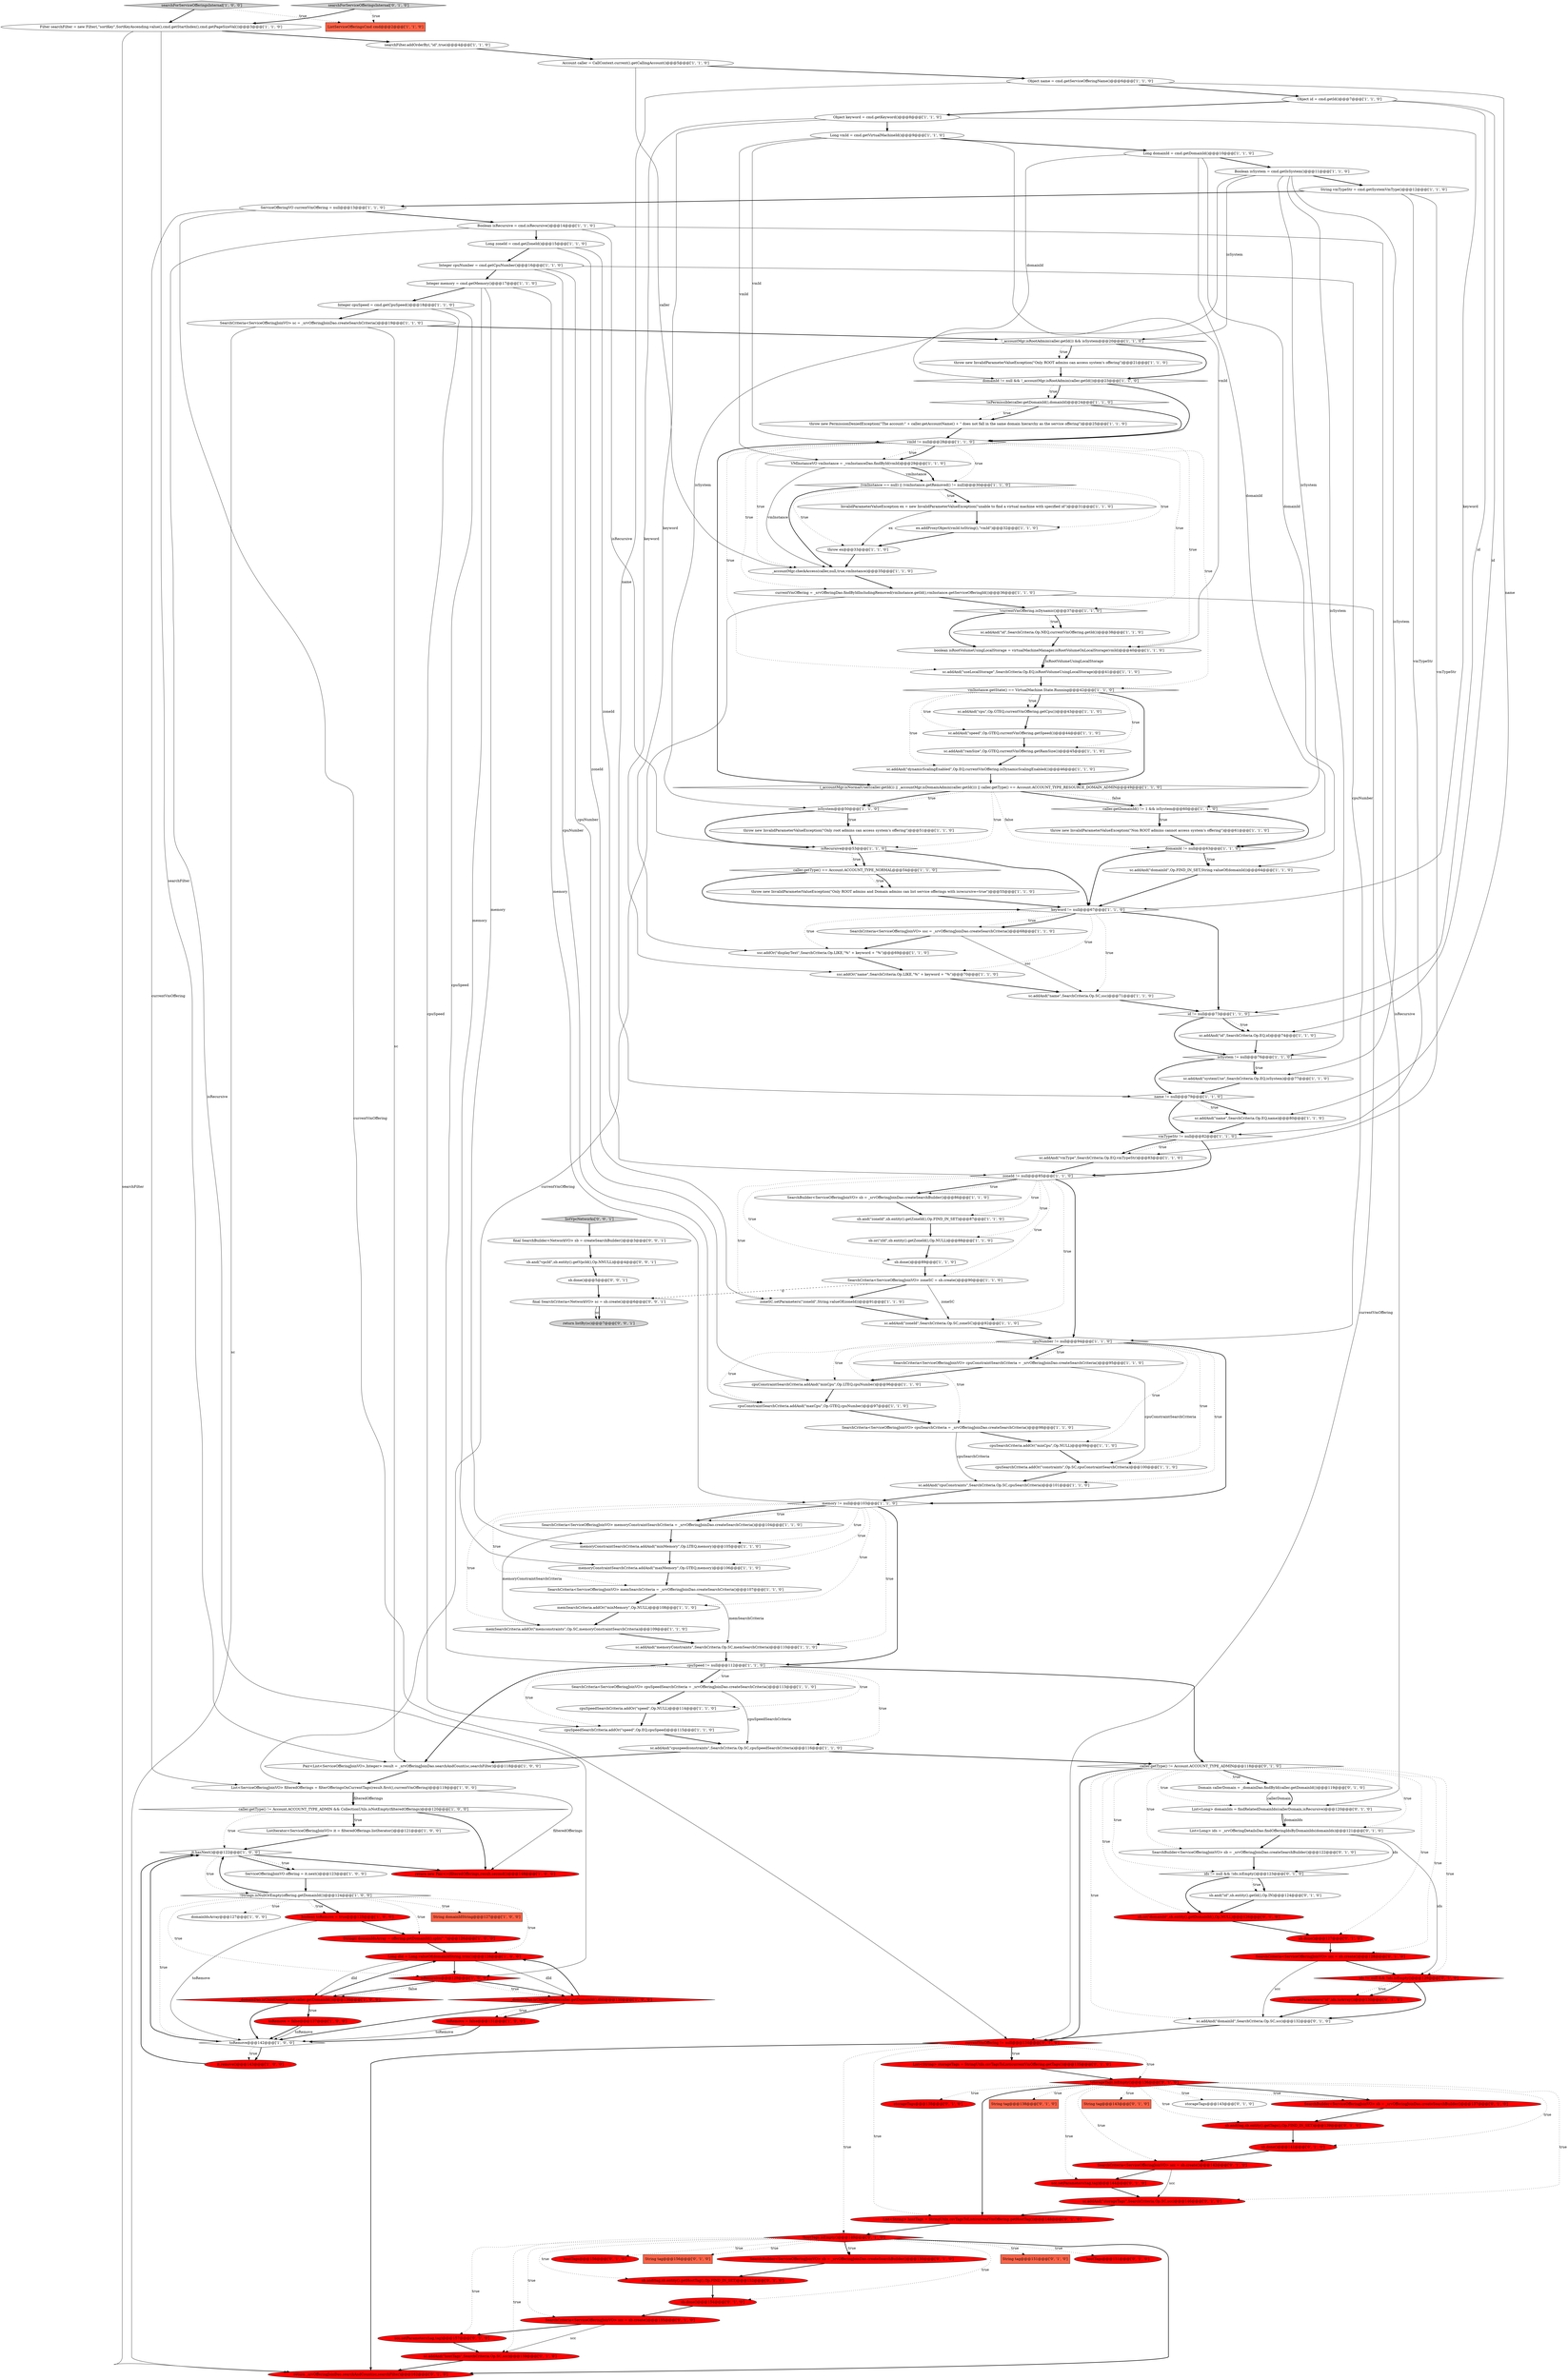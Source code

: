 digraph {
132 [style = filled, label = "scc.setParameters(\"id\",ids.toArray())@@@130@@@['0', '1', '0']", fillcolor = red, shape = ellipse image = "AAA1AAABBB2BBB"];
141 [style = filled, label = "caller.getType() != Account.ACCOUNT_TYPE_ADMIN@@@118@@@['0', '1', '0']", fillcolor = white, shape = diamond image = "AAA0AAABBB2BBB"];
89 [style = filled, label = "sb.or(\"zId\",sb.entity().getZoneId(),Op.NULL)@@@88@@@['1', '1', '0']", fillcolor = white, shape = ellipse image = "AAA0AAABBB1BBB"];
121 [style = filled, label = "return _srvOfferingJoinDao.searchAndCount(sc,searchFilter)@@@162@@@['0', '1', '0']", fillcolor = red, shape = ellipse image = "AAA1AAABBB2BBB"];
15 [style = filled, label = "searchForServiceOfferingsInternal['1', '0', '0']", fillcolor = lightgray, shape = diamond image = "AAA0AAABBB1BBB"];
91 [style = filled, label = "ServiceOfferingJoinVO offering = it.next()@@@123@@@['1', '0', '0']", fillcolor = white, shape = ellipse image = "AAA0AAABBB1BBB"];
3 [style = filled, label = "keyword != null@@@67@@@['1', '1', '0']", fillcolor = white, shape = diamond image = "AAA0AAABBB1BBB"];
9 [style = filled, label = "ssc.addOr(\"displayText\",SearchCriteria.Op.LIKE,\"%\" + keyword + \"%\")@@@69@@@['1', '1', '0']", fillcolor = white, shape = ellipse image = "AAA0AAABBB1BBB"];
104 [style = filled, label = "sc.addAnd(\"vmType\",SearchCriteria.Op.EQ,vmTypeStr)@@@83@@@['1', '1', '0']", fillcolor = white, shape = ellipse image = "AAA0AAABBB1BBB"];
134 [style = filled, label = "String tag@@@151@@@['0', '1', '0']", fillcolor = tomato, shape = box image = "AAA0AAABBB2BBB"];
72 [style = filled, label = "VMInstanceVO vmInstance = _vmInstanceDao.findById(vmId)@@@29@@@['1', '1', '0']", fillcolor = white, shape = ellipse image = "AAA0AAABBB1BBB"];
144 [style = filled, label = "ids != null && !ids.isEmpty()@@@123@@@['0', '1', '0']", fillcolor = white, shape = diamond image = "AAA0AAABBB2BBB"];
76 [style = filled, label = "!_accountMgr.isRootAdmin(caller.getId()) && isSystem@@@20@@@['1', '1', '0']", fillcolor = white, shape = diamond image = "AAA0AAABBB1BBB"];
49 [style = filled, label = "sc.addAnd(\"systemUse\",SearchCriteria.Op.EQ,isSystem)@@@77@@@['1', '1', '0']", fillcolor = white, shape = ellipse image = "AAA0AAABBB1BBB"];
120 [style = filled, label = "String tag@@@138@@@['0', '1', '0']", fillcolor = tomato, shape = box image = "AAA0AAABBB2BBB"];
154 [style = filled, label = "final SearchBuilder<NetworkVO> sb = createSearchBuilder()@@@3@@@['0', '0', '1']", fillcolor = white, shape = ellipse image = "AAA0AAABBB3BBB"];
19 [style = filled, label = "SearchCriteria<ServiceOfferingJoinVO> cpuSearchCriteria = _srvOfferingJoinDao.createSearchCriteria()@@@98@@@['1', '1', '0']", fillcolor = white, shape = ellipse image = "AAA0AAABBB1BBB"];
11 [style = filled, label = "currentVmOffering = _srvOfferingDao.findByIdIncludingRemoved(vmInstance.getId(),vmInstance.getServiceOfferingId())@@@36@@@['1', '1', '0']", fillcolor = white, shape = ellipse image = "AAA0AAABBB1BBB"];
127 [style = filled, label = "sb.done()@@@127@@@['0', '1', '0']", fillcolor = red, shape = ellipse image = "AAA1AAABBB2BBB"];
157 [style = filled, label = "final SearchCriteria<NetworkVO> sc = sb.create()@@@6@@@['0', '0', '1']", fillcolor = white, shape = ellipse image = "AAA0AAABBB3BBB"];
54 [style = filled, label = "sc.addAnd(\"zoneId\",SearchCriteria.Op.SC,zoneSC)@@@92@@@['1', '1', '0']", fillcolor = white, shape = ellipse image = "AAA0AAABBB1BBB"];
41 [style = filled, label = "Long dId = Long.valueOf(domainIdString.trim())@@@128@@@['1', '0', '0']", fillcolor = red, shape = ellipse image = "AAA1AAABBB1BBB"];
119 [style = filled, label = "SearchBuilder<ServiceOfferingJoinVO> sb = _srvOfferingJoinDao.createSearchBuilder()@@@122@@@['0', '1', '0']", fillcolor = white, shape = ellipse image = "AAA0AAABBB2BBB"];
70 [style = filled, label = "it.hasNext()@@@122@@@['1', '0', '0']", fillcolor = white, shape = diamond image = "AAA0AAABBB1BBB"];
52 [style = filled, label = "_accountMgr.checkAccess(caller,null,true,vmInstance)@@@35@@@['1', '1', '0']", fillcolor = white, shape = ellipse image = "AAA0AAABBB1BBB"];
8 [style = filled, label = "zoneId != null@@@85@@@['1', '1', '0']", fillcolor = white, shape = diamond image = "AAA0AAABBB1BBB"];
34 [style = filled, label = "SearchCriteria<ServiceOfferingJoinVO> memoryConstraintSearchCriteria = _srvOfferingJoinDao.createSearchCriteria()@@@104@@@['1', '1', '0']", fillcolor = white, shape = ellipse image = "AAA0AAABBB1BBB"];
106 [style = filled, label = "ServiceOfferingVO currentVmOffering = null@@@13@@@['1', '1', '0']", fillcolor = white, shape = ellipse image = "AAA0AAABBB1BBB"];
136 [style = filled, label = "hostTags@@@151@@@['0', '1', '0']", fillcolor = red, shape = ellipse image = "AAA1AAABBB2BBB"];
111 [style = filled, label = "throw new InvalidParameterValueException(\"Only root admins can access system's offering\")@@@51@@@['1', '1', '0']", fillcolor = white, shape = ellipse image = "AAA0AAABBB1BBB"];
82 [style = filled, label = "SearchBuilder<ServiceOfferingJoinVO> sb = _srvOfferingJoinDao.createSearchBuilder()@@@86@@@['1', '1', '0']", fillcolor = white, shape = ellipse image = "AAA0AAABBB1BBB"];
66 [style = filled, label = "sc.addAnd(\"id\",SearchCriteria.Op.EQ,id)@@@74@@@['1', '1', '0']", fillcolor = white, shape = ellipse image = "AAA0AAABBB1BBB"];
130 [style = filled, label = "sb.and(\"id\",sb.entity().getId(),Op.IN)@@@124@@@['0', '1', '0']", fillcolor = white, shape = ellipse image = "AAA0AAABBB2BBB"];
47 [style = filled, label = "Account caller = CallContext.current().getCallingAccount()@@@5@@@['1', '1', '0']", fillcolor = white, shape = ellipse image = "AAA0AAABBB1BBB"];
64 [style = filled, label = "it.remove()@@@143@@@['1', '0', '0']", fillcolor = red, shape = ellipse image = "AAA1AAABBB1BBB"];
124 [style = filled, label = "SearchCriteria<ServiceOfferingJoinVO> scc = sb.create()@@@155@@@['0', '1', '0']", fillcolor = red, shape = ellipse image = "AAA1AAABBB2BBB"];
79 [style = filled, label = "throw new InvalidParameterValueException(\"Only ROOT admins can access system's offering\")@@@21@@@['1', '1', '0']", fillcolor = white, shape = ellipse image = "AAA0AAABBB1BBB"];
107 [style = filled, label = "ex.addProxyObject(vmId.toString(),\"vmId\")@@@32@@@['1', '1', '0']", fillcolor = white, shape = ellipse image = "AAA0AAABBB1BBB"];
140 [style = filled, label = "scc.setParameters(tag,tag)@@@144@@@['0', '1', '0']", fillcolor = red, shape = ellipse image = "AAA1AAABBB2BBB"];
39 [style = filled, label = "_domainDao.isChildDomain(dId,caller.getDomainId())@@@136@@@['1', '0', '0']", fillcolor = red, shape = diamond image = "AAA1AAABBB1BBB"];
92 [style = filled, label = "Filter searchFilter = new Filter(,\"sortKey\",SortKeyAscending.value(),cmd.getStartIndex(),cmd.getPageSizeVal())@@@3@@@['1', '1', '0']", fillcolor = white, shape = ellipse image = "AAA0AAABBB1BBB"];
112 [style = filled, label = "Long vmId = cmd.getVirtualMachineId()@@@9@@@['1', '1', '0']", fillcolor = white, shape = ellipse image = "AAA0AAABBB1BBB"];
96 [style = filled, label = "Long zoneId = cmd.getZoneId()@@@15@@@['1', '1', '0']", fillcolor = white, shape = ellipse image = "AAA0AAABBB1BBB"];
148 [style = filled, label = "sc.addAnd(\"domainId\",SearchCriteria.Op.SC,scc)@@@132@@@['0', '1', '0']", fillcolor = white, shape = ellipse image = "AAA0AAABBB2BBB"];
37 [style = filled, label = "String vmTypeStr = cmd.getSystemVmType()@@@12@@@['1', '1', '0']", fillcolor = white, shape = ellipse image = "AAA0AAABBB1BBB"];
83 [style = filled, label = "isSystem@@@50@@@['1', '1', '0']", fillcolor = white, shape = diamond image = "AAA0AAABBB1BBB"];
113 [style = filled, label = "SearchCriteria<ServiceOfferingJoinVO> scc = sb.create()@@@142@@@['0', '1', '0']", fillcolor = red, shape = ellipse image = "AAA1AAABBB2BBB"];
44 [style = filled, label = "SearchCriteria<ServiceOfferingJoinVO> sc = _srvOfferingJoinDao.createSearchCriteria()@@@19@@@['1', '1', '0']", fillcolor = white, shape = ellipse image = "AAA0AAABBB1BBB"];
46 [style = filled, label = "domainIdsArray@@@127@@@['1', '0', '0']", fillcolor = white, shape = ellipse image = "AAA0AAABBB1BBB"];
101 [style = filled, label = "Pair<List<ServiceOfferingJoinVO>,Integer> result = _srvOfferingJoinDao.searchAndCount(sc,searchFilter)@@@118@@@['1', '0', '0']", fillcolor = white, shape = ellipse image = "AAA0AAABBB1BBB"];
150 [style = filled, label = "sb.and(tag,sb.entity().getTags(),Op.FIND_IN_SET)@@@139@@@['0', '1', '0']", fillcolor = red, shape = ellipse image = "AAA1AAABBB2BBB"];
75 [style = filled, label = "id != null@@@73@@@['1', '1', '0']", fillcolor = white, shape = diamond image = "AAA0AAABBB1BBB"];
51 [style = filled, label = "memSearchCriteria.addOr(\"memconstraints\",Op.SC,memoryConstraintSearchCriteria)@@@109@@@['1', '1', '0']", fillcolor = white, shape = ellipse image = "AAA0AAABBB1BBB"];
145 [style = filled, label = "sc.addAnd(\"hostTags\",SearchCriteria.Op.SC,scc)@@@159@@@['0', '1', '0']", fillcolor = red, shape = ellipse image = "AAA1AAABBB2BBB"];
38 [style = filled, label = "name != null@@@79@@@['1', '1', '0']", fillcolor = white, shape = diamond image = "AAA0AAABBB1BBB"];
77 [style = filled, label = "cpuSearchCriteria.addOr(\"minCpu\",Op.NULL)@@@99@@@['1', '1', '0']", fillcolor = white, shape = ellipse image = "AAA0AAABBB1BBB"];
125 [style = filled, label = "sb.and(tag,sb.entity().getHostTag(),Op.FIND_IN_SET)@@@152@@@['0', '1', '0']", fillcolor = red, shape = ellipse image = "AAA1AAABBB2BBB"];
23 [style = filled, label = "sc.addAnd(\"name\",SearchCriteria.Op.SC,ssc)@@@71@@@['1', '1', '0']", fillcolor = white, shape = ellipse image = "AAA0AAABBB1BBB"];
17 [style = filled, label = "Long domainId = cmd.getDomainId()@@@10@@@['1', '1', '0']", fillcolor = white, shape = ellipse image = "AAA0AAABBB1BBB"];
74 [style = filled, label = "SearchCriteria<ServiceOfferingJoinVO> memSearchCriteria = _srvOfferingJoinDao.createSearchCriteria()@@@107@@@['1', '1', '0']", fillcolor = white, shape = ellipse image = "AAA0AAABBB1BBB"];
5 [style = filled, label = "List<ServiceOfferingJoinVO> filteredOfferings = filterOfferingsOnCurrentTags(result.first(),currentVmOffering)@@@119@@@['1', '0', '0']", fillcolor = white, shape = ellipse image = "AAA0AAABBB1BBB"];
58 [style = filled, label = "sc.addAnd(\"cpu\",Op.GTEQ,currentVmOffering.getCpu())@@@43@@@['1', '1', '0']", fillcolor = white, shape = ellipse image = "AAA0AAABBB1BBB"];
18 [style = filled, label = "sc.addAnd(\"cpuConstraints\",SearchCriteria.Op.SC,cpuSearchCriteria)@@@101@@@['1', '1', '0']", fillcolor = white, shape = ellipse image = "AAA0AAABBB1BBB"];
48 [style = filled, label = "sc.addAnd(\"speed\",Op.GTEQ,currentVmOffering.getSpeed())@@@44@@@['1', '1', '0']", fillcolor = white, shape = ellipse image = "AAA0AAABBB1BBB"];
102 [style = filled, label = "ssc.addOr(\"name\",SearchCriteria.Op.LIKE,\"%\" + keyword + \"%\")@@@70@@@['1', '1', '0']", fillcolor = white, shape = ellipse image = "AAA0AAABBB1BBB"];
40 [style = filled, label = "domainId != null@@@63@@@['1', '1', '0']", fillcolor = white, shape = diamond image = "AAA0AAABBB1BBB"];
13 [style = filled, label = "cpuSearchCriteria.addOr(\"constraints\",Op.SC,cpuConstraintSearchCriteria)@@@100@@@['1', '1', '0']", fillcolor = white, shape = ellipse image = "AAA0AAABBB1BBB"];
87 [style = filled, label = "cpuConstraintSearchCriteria.addAnd(\"maxCpu\",Op.GTEQ,cpuNumber)@@@97@@@['1', '1', '0']", fillcolor = white, shape = ellipse image = "AAA0AAABBB1BBB"];
131 [style = filled, label = "String tag@@@143@@@['0', '1', '0']", fillcolor = tomato, shape = box image = "AAA1AAABBB2BBB"];
137 [style = filled, label = "SearchCriteria<ServiceOfferingJoinVO> scc = sb.create()@@@128@@@['0', '1', '0']", fillcolor = red, shape = ellipse image = "AAA1AAABBB2BBB"];
20 [style = filled, label = "isRecursive@@@53@@@['1', '1', '0']", fillcolor = white, shape = diamond image = "AAA0AAABBB1BBB"];
146 [style = filled, label = "sb.done()@@@141@@@['0', '1', '0']", fillcolor = red, shape = ellipse image = "AAA1AAABBB2BBB"];
63 [style = filled, label = "vmId != null@@@28@@@['1', '1', '0']", fillcolor = white, shape = diamond image = "AAA0AAABBB1BBB"];
59 [style = filled, label = "memoryConstraintSearchCriteria.addAnd(\"maxMemory\",Op.GTEQ,memory)@@@106@@@['1', '1', '0']", fillcolor = white, shape = ellipse image = "AAA0AAABBB1BBB"];
32 [style = filled, label = "cpuNumber != null@@@94@@@['1', '1', '0']", fillcolor = white, shape = diamond image = "AAA0AAABBB1BBB"];
35 [style = filled, label = "sc.addAnd(\"dynamicScalingEnabled\",Op.EQ,currentVmOffering.isDynamicScalingEnabled())@@@46@@@['1', '1', '0']", fillcolor = white, shape = ellipse image = "AAA0AAABBB1BBB"];
143 [style = filled, label = "sb.done()@@@154@@@['0', '1', '0']", fillcolor = red, shape = ellipse image = "AAA1AAABBB2BBB"];
81 [style = filled, label = "Object name = cmd.getServiceOfferingName()@@@6@@@['1', '1', '0']", fillcolor = white, shape = ellipse image = "AAA0AAABBB1BBB"];
56 [style = filled, label = "!currentVmOffering.isDynamic()@@@37@@@['1', '1', '0']", fillcolor = white, shape = diamond image = "AAA0AAABBB1BBB"];
68 [style = filled, label = "return new Pair<>(filteredOfferings,result.second())@@@148@@@['1', '0', '0']", fillcolor = red, shape = ellipse image = "AAA1AAABBB1BBB"];
135 [style = filled, label = "SearchBuilder<ServiceOfferingJoinVO> sb = _srvOfferingJoinDao.createSearchBuilder()@@@150@@@['0', '1', '0']", fillcolor = red, shape = ellipse image = "AAA1AAABBB2BBB"];
28 [style = filled, label = "memoryConstraintSearchCriteria.addAnd(\"minMemory\",Op.LTEQ,memory)@@@105@@@['1', '1', '0']", fillcolor = white, shape = ellipse image = "AAA0AAABBB1BBB"];
84 [style = filled, label = "boolean toRemove = true@@@125@@@['1', '0', '0']", fillcolor = red, shape = ellipse image = "AAA1AAABBB1BBB"];
50 [style = filled, label = "!isPermissible(caller.getDomainId(),domainId)@@@24@@@['1', '1', '0']", fillcolor = white, shape = diamond image = "AAA0AAABBB1BBB"];
24 [style = filled, label = "!Strings.isNullOrEmpty(offering.getDomainId())@@@124@@@['1', '0', '0']", fillcolor = white, shape = diamond image = "AAA0AAABBB1BBB"];
6 [style = filled, label = "SearchCriteria<ServiceOfferingJoinVO> cpuSpeedSearchCriteria = _srvOfferingJoinDao.createSearchCriteria()@@@113@@@['1', '1', '0']", fillcolor = white, shape = ellipse image = "AAA0AAABBB1BBB"];
118 [style = filled, label = "ids != null && !ids.isEmpty()@@@129@@@['0', '1', '0']", fillcolor = red, shape = diamond image = "AAA1AAABBB2BBB"];
73 [style = filled, label = "Boolean isSystem = cmd.getIsSystem()@@@11@@@['1', '1', '0']", fillcolor = white, shape = ellipse image = "AAA0AAABBB1BBB"];
108 [style = filled, label = "InvalidParameterValueException ex = new InvalidParameterValueException(\"unable to find a virtual machine with specified id\")@@@31@@@['1', '1', '0']", fillcolor = white, shape = ellipse image = "AAA0AAABBB1BBB"];
43 [style = filled, label = "isSystem != null@@@76@@@['1', '1', '0']", fillcolor = white, shape = diamond image = "AAA0AAABBB1BBB"];
114 [style = filled, label = "List<String> storageTags = StringUtils.csvTagsToList(currentVmOffering.getTags())@@@135@@@['0', '1', '0']", fillcolor = red, shape = ellipse image = "AAA1AAABBB2BBB"];
149 [style = filled, label = "hostTags@@@156@@@['0', '1', '0']", fillcolor = red, shape = ellipse image = "AAA1AAABBB2BBB"];
57 [style = filled, label = "sc.addAnd(\"name\",SearchCriteria.Op.EQ,name)@@@80@@@['1', '1', '0']", fillcolor = white, shape = ellipse image = "AAA0AAABBB1BBB"];
123 [style = filled, label = "currentVmOffering != null@@@134@@@['0', '1', '0']", fillcolor = red, shape = diamond image = "AAA1AAABBB2BBB"];
12 [style = filled, label = "sc.addAnd(\"ramSize\",Op.GTEQ,currentVmOffering.getRamSize())@@@45@@@['1', '1', '0']", fillcolor = white, shape = ellipse image = "AAA0AAABBB1BBB"];
14 [style = filled, label = "sc.addAnd(\"cpuspeedconstraints\",SearchCriteria.Op.SC,cpuSpeedSearchCriteria)@@@116@@@['1', '1', '0']", fillcolor = white, shape = ellipse image = "AAA0AAABBB1BBB"];
10 [style = filled, label = "caller.getDomainId() != 1 && isSystem@@@60@@@['1', '1', '0']", fillcolor = white, shape = diamond image = "AAA0AAABBB1BBB"];
69 [style = filled, label = "Integer cpuSpeed = cmd.getCpuSpeed()@@@18@@@['1', '1', '0']", fillcolor = white, shape = ellipse image = "AAA0AAABBB1BBB"];
155 [style = filled, label = "sb.done()@@@5@@@['0', '0', '1']", fillcolor = white, shape = ellipse image = "AAA0AAABBB3BBB"];
95 [style = filled, label = "SearchCriteria<ServiceOfferingJoinVO> ssc = _srvOfferingJoinDao.createSearchCriteria()@@@68@@@['1', '1', '0']", fillcolor = white, shape = ellipse image = "AAA0AAABBB1BBB"];
61 [style = filled, label = "throw new PermissionDeniedException(\"The account:\" + caller.getAccountName() + \" does not fall in the same domain hierarchy as the service offering\")@@@25@@@['1', '1', '0']", fillcolor = white, shape = ellipse image = "AAA0AAABBB1BBB"];
21 [style = filled, label = "sb.and(\"zoneId\",sb.entity().getZoneId(),Op.FIND_IN_SET)@@@87@@@['1', '1', '0']", fillcolor = white, shape = ellipse image = "AAA0AAABBB1BBB"];
25 [style = filled, label = "sc.addAnd(\"domainId\",Op.FIND_IN_SET,String.valueOf(domainId))@@@64@@@['1', '1', '0']", fillcolor = white, shape = ellipse image = "AAA0AAABBB1BBB"];
16 [style = filled, label = "cpuConstraintSearchCriteria.addAnd(\"minCpu\",Op.LTEQ,cpuNumber)@@@96@@@['1', '1', '0']", fillcolor = white, shape = ellipse image = "AAA0AAABBB1BBB"];
55 [style = filled, label = "toRemove@@@142@@@['1', '0', '0']", fillcolor = white, shape = diamond image = "AAA0AAABBB1BBB"];
29 [style = filled, label = "memSearchCriteria.addOr(\"minMemory\",Op.NULL)@@@108@@@['1', '1', '0']", fillcolor = white, shape = ellipse image = "AAA0AAABBB1BBB"];
31 [style = filled, label = "Object keyword = cmd.getKeyword()@@@8@@@['1', '1', '0']", fillcolor = white, shape = ellipse image = "AAA0AAABBB1BBB"];
2 [style = filled, label = "sc.addAnd(\"useLocalStorage\",SearchCriteria.Op.EQ,isRootVolumeUsingLocalStorage)@@@41@@@['1', '1', '0']", fillcolor = white, shape = ellipse image = "AAA0AAABBB1BBB"];
33 [style = filled, label = "Boolean isRecursive = cmd.isRecursive()@@@14@@@['1', '1', '0']", fillcolor = white, shape = ellipse image = "AAA0AAABBB1BBB"];
42 [style = filled, label = "caller.getType() == Account.ACCOUNT_TYPE_NORMAL@@@54@@@['1', '1', '0']", fillcolor = white, shape = diamond image = "AAA0AAABBB1BBB"];
26 [style = filled, label = "cpuSpeedSearchCriteria.addOr(\"speed\",Op.EQ,cpuSpeed)@@@115@@@['1', '1', '0']", fillcolor = white, shape = ellipse image = "AAA0AAABBB1BBB"];
93 [style = filled, label = "String domainIdString@@@127@@@['1', '0', '0']", fillcolor = tomato, shape = box image = "AAA1AAABBB1BBB"];
98 [style = filled, label = "String(( domainIdsArray = offering.getDomainId().split(\",\")@@@126@@@['1', '0', '0']", fillcolor = red, shape = ellipse image = "AAA1AAABBB1BBB"];
128 [style = filled, label = "storageTags@@@143@@@['0', '1', '0']", fillcolor = white, shape = ellipse image = "AAA0AAABBB2BBB"];
152 [style = filled, label = "Domain callerDomain = _domainDao.findById(caller.getDomainId())@@@119@@@['0', '1', '0']", fillcolor = white, shape = ellipse image = "AAA0AAABBB2BBB"];
65 [style = filled, label = "ListServiceOfferingsCmd cmd@@@2@@@['1', '1', '0']", fillcolor = tomato, shape = box image = "AAA0AAABBB1BBB"];
1 [style = filled, label = "SearchCriteria<ServiceOfferingJoinVO> cpuConstraintSearchCriteria = _srvOfferingJoinDao.createSearchCriteria()@@@95@@@['1', '1', '0']", fillcolor = white, shape = ellipse image = "AAA0AAABBB1BBB"];
105 [style = filled, label = "toRemove = false@@@131@@@['1', '0', '0']", fillcolor = red, shape = ellipse image = "AAA1AAABBB1BBB"];
27 [style = filled, label = "sb.done()@@@89@@@['1', '1', '0']", fillcolor = white, shape = ellipse image = "AAA0AAABBB1BBB"];
45 [style = filled, label = "domainId != null && !_accountMgr.isRootAdmin(caller.getId())@@@23@@@['1', '1', '0']", fillcolor = white, shape = diamond image = "AAA0AAABBB1BBB"];
88 [style = filled, label = "(_accountMgr.isNormalUser(caller.getId()) || _accountMgr.isDomainAdmin(caller.getId())) || caller.getType() == Account.ACCOUNT_TYPE_RESOURCE_DOMAIN_ADMIN@@@49@@@['1', '1', '0']", fillcolor = white, shape = diamond image = "AAA0AAABBB1BBB"];
36 [style = filled, label = "throw ex@@@33@@@['1', '1', '0']", fillcolor = white, shape = ellipse image = "AAA0AAABBB1BBB"];
7 [style = filled, label = "vmInstance.getState() == VirtualMachine.State.Running@@@42@@@['1', '1', '0']", fillcolor = white, shape = diamond image = "AAA0AAABBB1BBB"];
0 [style = filled, label = "boolean isRootVolumeUsingLocalStorage = virtualMachineManager.isRootVolumeOnLocalStorage(vmId)@@@40@@@['1', '1', '0']", fillcolor = white, shape = ellipse image = "AAA0AAABBB1BBB"];
22 [style = filled, label = "_domainDao.isChildDomain(caller.getDomainId(),dId)@@@130@@@['1', '0', '0']", fillcolor = red, shape = diamond image = "AAA1AAABBB1BBB"];
126 [style = filled, label = "List<Long> domainIds = findRelatedDomainIds(callerDomain,isRecursive)@@@120@@@['0', '1', '0']", fillcolor = white, shape = ellipse image = "AAA0AAABBB2BBB"];
115 [style = filled, label = "List<Long> ids = _srvOfferingDetailsDao.findOfferingIdsByDomainIds(domainIds)@@@121@@@['0', '1', '0']", fillcolor = white, shape = ellipse image = "AAA0AAABBB2BBB"];
60 [style = filled, label = "vmTypeStr != null@@@82@@@['1', '1', '0']", fillcolor = white, shape = diamond image = "AAA0AAABBB1BBB"];
142 [style = filled, label = "String tag@@@156@@@['0', '1', '0']", fillcolor = tomato, shape = box image = "AAA0AAABBB2BBB"];
71 [style = filled, label = "ListIterator<ServiceOfferingJoinVO> it = filteredOfferings.listIterator()@@@121@@@['1', '0', '0']", fillcolor = white, shape = ellipse image = "AAA0AAABBB1BBB"];
85 [style = filled, label = "throw new InvalidParameterValueException(\"Only ROOT admins and Domain admins can list service offerings with isrecursive=true\")@@@55@@@['1', '1', '0']", fillcolor = white, shape = ellipse image = "AAA0AAABBB1BBB"];
62 [style = filled, label = "Object id = cmd.getId()@@@7@@@['1', '1', '0']", fillcolor = white, shape = ellipse image = "AAA0AAABBB1BBB"];
147 [style = filled, label = "searchForServiceOfferingsInternal['0', '1', '0']", fillcolor = lightgray, shape = diamond image = "AAA0AAABBB2BBB"];
133 [style = filled, label = "sb.or(\"domainId\",sb.entity().getDomainId(),Op.NULL)@@@126@@@['0', '1', '0']", fillcolor = red, shape = ellipse image = "AAA1AAABBB2BBB"];
158 [style = filled, label = "return listBy(sc)@@@7@@@['0', '0', '1']", fillcolor = lightgray, shape = ellipse image = "AAA0AAABBB3BBB"];
67 [style = filled, label = "(vmInstance == null) || (vmInstance.getRemoved() != null)@@@30@@@['1', '1', '0']", fillcolor = white, shape = diamond image = "AAA0AAABBB1BBB"];
94 [style = filled, label = "memory != null@@@103@@@['1', '1', '0']", fillcolor = white, shape = diamond image = "AAA0AAABBB1BBB"];
86 [style = filled, label = "toRemove = false@@@137@@@['1', '0', '0']", fillcolor = red, shape = ellipse image = "AAA1AAABBB1BBB"];
30 [style = filled, label = "cpuSpeed != null@@@112@@@['1', '1', '0']", fillcolor = white, shape = diamond image = "AAA0AAABBB1BBB"];
153 [style = filled, label = "sb.and(\"vpcId\",sb.entity().getVpcId(),Op.NNULL)@@@4@@@['0', '0', '1']", fillcolor = white, shape = ellipse image = "AAA0AAABBB3BBB"];
80 [style = filled, label = "caller.getType() != Account.ACCOUNT_TYPE_ADMIN && CollectionUtils.isNotEmpty(filteredOfferings)@@@120@@@['1', '0', '0']", fillcolor = white, shape = diamond image = "AAA0AAABBB1BBB"];
78 [style = filled, label = "Integer cpuNumber = cmd.getCpuNumber()@@@16@@@['1', '1', '0']", fillcolor = white, shape = ellipse image = "AAA0AAABBB1BBB"];
100 [style = filled, label = "sc.addAnd(\"memoryConstraints\",SearchCriteria.Op.SC,memSearchCriteria)@@@110@@@['1', '1', '0']", fillcolor = white, shape = ellipse image = "AAA0AAABBB1BBB"];
139 [style = filled, label = "!storageTags.isEmpty()@@@136@@@['0', '1', '0']", fillcolor = red, shape = diamond image = "AAA1AAABBB2BBB"];
4 [style = filled, label = "isRecursive@@@129@@@['1', '0', '0']", fillcolor = red, shape = diamond image = "AAA1AAABBB1BBB"];
110 [style = filled, label = "searchFilter.addOrderBy(,\"id\",true)@@@4@@@['1', '1', '0']", fillcolor = white, shape = ellipse image = "AAA0AAABBB1BBB"];
117 [style = filled, label = "sc.addAnd(\"storageTags\",SearchCriteria.Op.SC,scc)@@@146@@@['0', '1', '0']", fillcolor = red, shape = ellipse image = "AAA1AAABBB2BBB"];
138 [style = filled, label = "SearchBuilder<ServiceOfferingJoinVO> sb = _srvOfferingJoinDao.createSearchBuilder()@@@137@@@['0', '1', '0']", fillcolor = red, shape = ellipse image = "AAA1AAABBB2BBB"];
122 [style = filled, label = "!hostTags.isEmpty()@@@149@@@['0', '1', '0']", fillcolor = red, shape = diamond image = "AAA1AAABBB2BBB"];
151 [style = filled, label = "storageTags@@@138@@@['0', '1', '0']", fillcolor = red, shape = ellipse image = "AAA1AAABBB2BBB"];
129 [style = filled, label = "List<String> hostTags = StringUtils.csvTagsToList(currentVmOffering.getHostTag())@@@148@@@['0', '1', '0']", fillcolor = red, shape = ellipse image = "AAA1AAABBB2BBB"];
103 [style = filled, label = "Integer memory = cmd.getMemory()@@@17@@@['1', '1', '0']", fillcolor = white, shape = ellipse image = "AAA0AAABBB1BBB"];
109 [style = filled, label = "throw new InvalidParameterValueException(\"Non ROOT admins cannot access system's offering\")@@@61@@@['1', '1', '0']", fillcolor = white, shape = ellipse image = "AAA0AAABBB1BBB"];
156 [style = filled, label = "listVpcNetworks['0', '0', '1']", fillcolor = lightgray, shape = diamond image = "AAA0AAABBB3BBB"];
116 [style = filled, label = "scc.setParameters(tag,tag)@@@157@@@['0', '1', '0']", fillcolor = red, shape = ellipse image = "AAA1AAABBB2BBB"];
53 [style = filled, label = "zoneSC.setParameters(\"zoneId\",String.valueOf(zoneId))@@@91@@@['1', '1', '0']", fillcolor = white, shape = ellipse image = "AAA0AAABBB1BBB"];
97 [style = filled, label = "sc.addAnd(\"id\",SearchCriteria.Op.NEQ,currentVmOffering.getId())@@@38@@@['1', '1', '0']", fillcolor = white, shape = ellipse image = "AAA0AAABBB1BBB"];
99 [style = filled, label = "cpuSpeedSearchCriteria.addOr(\"speed\",Op.NULL)@@@114@@@['1', '1', '0']", fillcolor = white, shape = ellipse image = "AAA0AAABBB1BBB"];
90 [style = filled, label = "SearchCriteria<ServiceOfferingJoinVO> zoneSC = sb.create()@@@90@@@['1', '1', '0']", fillcolor = white, shape = ellipse image = "AAA0AAABBB1BBB"];
111->20 [style = bold, label=""];
118->132 [style = dotted, label="true"];
33->4 [style = solid, label="isRecursive"];
88->10 [style = dotted, label="false"];
123->129 [style = dotted, label="true"];
50->61 [style = dotted, label="true"];
115->119 [style = bold, label=""];
84->98 [style = bold, label=""];
116->145 [style = bold, label=""];
37->60 [style = solid, label="vmTypeStr"];
143->124 [style = bold, label=""];
32->13 [style = dotted, label="true"];
103->69 [style = bold, label=""];
39->86 [style = bold, label=""];
122->135 [style = bold, label=""];
18->94 [style = bold, label=""];
122->149 [style = dotted, label="true"];
25->3 [style = bold, label=""];
22->41 [style = bold, label=""];
41->22 [style = solid, label="dId"];
102->23 [style = bold, label=""];
57->60 [style = bold, label=""];
12->35 [style = bold, label=""];
141->119 [style = dotted, label="true"];
63->52 [style = dotted, label="true"];
24->55 [style = dotted, label="true"];
38->57 [style = bold, label=""];
7->12 [style = dotted, label="true"];
44->76 [style = bold, label=""];
73->43 [style = solid, label="isSystem"];
122->134 [style = dotted, label="true"];
31->3 [style = solid, label="keyword"];
16->87 [style = bold, label=""];
37->104 [style = solid, label="vmTypeStr"];
141->133 [style = dotted, label="true"];
4->22 [style = dotted, label="true"];
56->97 [style = dotted, label="true"];
63->11 [style = dotted, label="true"];
42->85 [style = dotted, label="true"];
105->55 [style = bold, label=""];
90->54 [style = solid, label="zoneSC"];
94->34 [style = dotted, label="true"];
81->62 [style = bold, label=""];
1->13 [style = solid, label="cpuConstraintSearchCriteria"];
124->116 [style = bold, label=""];
4->22 [style = bold, label=""];
152->126 [style = bold, label=""];
3->102 [style = dotted, label="true"];
13->18 [style = bold, label=""];
74->100 [style = solid, label="memSearchCriteria"];
32->18 [style = dotted, label="true"];
123->122 [style = dotted, label="true"];
67->107 [style = dotted, label="true"];
35->88 [style = bold, label=""];
123->139 [style = dotted, label="true"];
37->106 [style = bold, label=""];
44->101 [style = solid, label="sc"];
88->40 [style = dotted, label="false"];
108->107 [style = bold, label=""];
139->117 [style = dotted, label="true"];
8->82 [style = bold, label=""];
69->30 [style = solid, label="cpuSpeed"];
106->123 [style = solid, label="currentVmOffering"];
11->5 [style = solid, label="currentVmOffering"];
141->152 [style = bold, label=""];
8->89 [style = dotted, label="true"];
101->5 [style = bold, label=""];
157->158 [style = solid, label="sc"];
15->92 [style = bold, label=""];
126->115 [style = solid, label="domainIds"];
62->75 [style = solid, label="id"];
7->58 [style = bold, label=""];
74->29 [style = bold, label=""];
32->94 [style = bold, label=""];
139->138 [style = bold, label=""];
62->66 [style = solid, label="id"];
32->77 [style = dotted, label="true"];
30->26 [style = dotted, label="true"];
38->60 [style = bold, label=""];
130->133 [style = bold, label=""];
17->40 [style = solid, label="domainId"];
63->72 [style = dotted, label="true"];
8->82 [style = dotted, label="true"];
19->18 [style = solid, label="cpuSearchCriteria"];
54->32 [style = bold, label=""];
32->16 [style = dotted, label="true"];
147->92 [style = bold, label=""];
64->70 [style = bold, label=""];
83->20 [style = bold, label=""];
109->40 [style = bold, label=""];
112->72 [style = solid, label="vmId"];
73->10 [style = solid, label="isSystem"];
70->91 [style = bold, label=""];
94->100 [style = dotted, label="true"];
139->120 [style = dotted, label="true"];
78->32 [style = solid, label="cpuNumber"];
73->49 [style = solid, label="isSystem"];
24->4 [style = dotted, label="true"];
141->123 [style = bold, label=""];
95->9 [style = bold, label=""];
82->21 [style = bold, label=""];
53->54 [style = bold, label=""];
17->25 [style = solid, label="domainId"];
32->87 [style = dotted, label="true"];
125->143 [style = bold, label=""];
31->102 [style = solid, label="keyword"];
31->9 [style = solid, label="keyword"];
75->66 [style = dotted, label="true"];
133->127 [style = bold, label=""];
42->3 [style = bold, label=""];
30->99 [style = dotted, label="true"];
144->133 [style = bold, label=""];
103->28 [style = solid, label="memory"];
22->105 [style = bold, label=""];
55->64 [style = bold, label=""];
148->123 [style = bold, label=""];
72->52 [style = solid, label="vmInstance"];
122->143 [style = dotted, label="true"];
29->51 [style = bold, label=""];
127->137 [style = bold, label=""];
90->53 [style = bold, label=""];
11->56 [style = bold, label=""];
30->6 [style = dotted, label="true"];
26->14 [style = bold, label=""];
49->38 [style = bold, label=""];
10->109 [style = dotted, label="true"];
138->150 [style = bold, label=""];
94->30 [style = bold, label=""];
14->141 [style = bold, label=""];
92->110 [style = bold, label=""];
141->118 [style = dotted, label="true"];
40->3 [style = bold, label=""];
1->16 [style = bold, label=""];
117->129 [style = bold, label=""];
7->35 [style = dotted, label="true"];
139->129 [style = bold, label=""];
39->41 [style = bold, label=""];
91->24 [style = bold, label=""];
106->5 [style = solid, label="currentVmOffering"];
139->131 [style = dotted, label="true"];
28->59 [style = bold, label=""];
83->111 [style = dotted, label="true"];
61->63 [style = bold, label=""];
89->27 [style = bold, label=""];
42->85 [style = bold, label=""];
96->8 [style = solid, label="zoneId"];
84->55 [style = solid, label="toRemove"];
139->138 [style = dotted, label="true"];
78->87 [style = solid, label="cpuNumber"];
152->126 [style = solid, label="callerDomain"];
4->39 [style = bold, label=""];
60->8 [style = bold, label=""];
88->20 [style = dotted, label="true"];
30->14 [style = dotted, label="true"];
90->157 [style = dashed, label="0"];
32->1 [style = bold, label=""];
39->86 [style = dotted, label="true"];
156->154 [style = bold, label=""];
10->40 [style = bold, label=""];
20->42 [style = bold, label=""];
63->0 [style = dotted, label="true"];
24->46 [style = dotted, label="true"];
40->25 [style = dotted, label="true"];
50->61 [style = bold, label=""];
77->13 [style = bold, label=""];
72->67 [style = solid, label="vmInstance"];
32->1 [style = dotted, label="true"];
15->65 [style = dotted, label="true"];
73->83 [style = solid, label="isSystem"];
88->83 [style = dotted, label="true"];
5->80 [style = solid, label="filteredOfferings"];
153->155 [style = bold, label=""];
63->67 [style = dotted, label="true"];
39->55 [style = bold, label=""];
115->144 [style = solid, label="ids"];
94->74 [style = dotted, label="true"];
0->2 [style = bold, label=""];
97->0 [style = bold, label=""];
96->78 [style = bold, label=""];
51->100 [style = bold, label=""];
144->130 [style = bold, label=""];
67->108 [style = dotted, label="true"];
22->105 [style = dotted, label="true"];
135->125 [style = bold, label=""];
41->39 [style = solid, label="dId"];
24->84 [style = bold, label=""];
157->158 [style = bold, label=""];
141->127 [style = dotted, label="true"];
24->84 [style = dotted, label="true"];
103->59 [style = solid, label="memory"];
103->94 [style = solid, label="memory"];
141->148 [style = dotted, label="true"];
30->141 [style = bold, label=""];
7->58 [style = dotted, label="true"];
63->72 [style = bold, label=""];
80->71 [style = dotted, label="true"];
40->25 [style = bold, label=""];
145->121 [style = bold, label=""];
122->121 [style = bold, label=""];
20->42 [style = dotted, label="true"];
70->24 [style = dotted, label="true"];
105->55 [style = solid, label="toRemove"];
83->111 [style = bold, label=""];
24->98 [style = dotted, label="true"];
70->68 [style = bold, label=""];
118->148 [style = bold, label=""];
122->125 [style = dotted, label="true"];
9->102 [style = bold, label=""];
81->57 [style = solid, label="name"];
139->140 [style = dotted, label="true"];
112->0 [style = solid, label="vmId"];
67->52 [style = bold, label=""];
88->83 [style = bold, label=""];
110->47 [style = bold, label=""];
6->14 [style = solid, label="cpuSpeedSearchCriteria"];
63->56 [style = dotted, label="true"];
24->93 [style = dotted, label="true"];
123->121 [style = bold, label=""];
113->117 [style = solid, label="scc"];
67->36 [style = dotted, label="true"];
99->26 [style = bold, label=""];
100->30 [style = bold, label=""];
56->97 [style = bold, label=""];
122->142 [style = dotted, label="true"];
86->55 [style = bold, label=""];
45->50 [style = dotted, label="true"];
3->95 [style = dotted, label="true"];
75->66 [style = bold, label=""];
122->136 [style = dotted, label="true"];
85->3 [style = bold, label=""];
43->49 [style = dotted, label="true"];
47->52 [style = solid, label="caller"];
92->121 [style = solid, label="searchFilter"];
119->144 [style = bold, label=""];
47->81 [style = bold, label=""];
86->55 [style = solid, label="toRemove"];
3->23 [style = dotted, label="true"];
141->115 [style = dotted, label="true"];
141->144 [style = dotted, label="true"];
23->75 [style = bold, label=""];
137->148 [style = solid, label="scc"];
60->104 [style = dotted, label="true"];
22->55 [style = bold, label=""];
8->90 [style = dotted, label="true"];
104->8 [style = bold, label=""];
96->53 [style = solid, label="zoneId"];
55->70 [style = bold, label=""];
43->38 [style = bold, label=""];
80->68 [style = bold, label=""];
154->153 [style = bold, label=""];
132->148 [style = bold, label=""];
73->76 [style = solid, label="isSystem"];
94->59 [style = dotted, label="true"];
76->45 [style = bold, label=""];
88->10 [style = bold, label=""];
98->41 [style = bold, label=""];
94->28 [style = dotted, label="true"];
70->91 [style = dotted, label="true"];
8->32 [style = bold, label=""];
69->26 [style = solid, label="cpuSpeed"];
124->145 [style = solid, label="scc"];
80->71 [style = bold, label=""];
139->146 [style = dotted, label="true"];
80->70 [style = dotted, label="true"];
56->0 [style = bold, label=""];
59->74 [style = bold, label=""];
123->114 [style = dotted, label="true"];
94->29 [style = dotted, label="true"];
69->44 [style = bold, label=""];
140->117 [style = bold, label=""];
11->123 [style = solid, label="currentVmOffering"];
31->112 [style = bold, label=""];
112->17 [style = bold, label=""];
62->31 [style = bold, label=""];
141->126 [style = dotted, label="true"];
95->23 [style = solid, label="ssc"];
141->137 [style = dotted, label="true"];
75->43 [style = bold, label=""];
6->99 [style = bold, label=""];
129->122 [style = bold, label=""];
72->67 [style = bold, label=""];
118->132 [style = bold, label=""];
76->79 [style = bold, label=""];
126->115 [style = bold, label=""];
8->27 [style = dotted, label="true"];
146->113 [style = bold, label=""];
115->118 [style = solid, label="ids"];
123->114 [style = bold, label=""];
71->70 [style = bold, label=""];
14->101 [style = bold, label=""];
63->2 [style = dotted, label="true"];
92->101 [style = solid, label="searchFilter"];
0->2 [style = solid, label="isRootVolumeUsingLocalStorage"];
30->6 [style = bold, label=""];
48->12 [style = bold, label=""];
3->95 [style = bold, label=""];
87->19 [style = bold, label=""];
17->45 [style = solid, label="domainId"];
144->130 [style = dotted, label="true"];
139->128 [style = dotted, label="true"];
79->45 [style = bold, label=""];
50->63 [style = bold, label=""];
94->34 [style = bold, label=""];
122->124 [style = dotted, label="true"];
33->20 [style = solid, label="isRecursive"];
76->79 [style = dotted, label="true"];
34->51 [style = solid, label="memoryConstraintSearchCriteria"];
45->63 [style = bold, label=""];
21->89 [style = bold, label=""];
73->37 [style = bold, label=""];
81->38 [style = solid, label="name"];
41->4 [style = bold, label=""];
122->145 [style = dotted, label="true"];
20->3 [style = bold, label=""];
60->104 [style = bold, label=""];
7->88 [style = bold, label=""];
27->90 [style = bold, label=""];
137->118 [style = bold, label=""];
107->36 [style = bold, label=""];
63->7 [style = dotted, label="true"];
33->96 [style = bold, label=""];
122->135 [style = dotted, label="true"];
155->157 [style = bold, label=""];
8->54 [style = dotted, label="true"];
3->75 [style = bold, label=""];
17->73 [style = bold, label=""];
108->36 [style = solid, label="ex"];
106->33 [style = bold, label=""];
122->116 [style = dotted, label="true"];
38->57 [style = dotted, label="true"];
8->21 [style = dotted, label="true"];
36->52 [style = bold, label=""];
94->51 [style = dotted, label="true"];
78->103 [style = bold, label=""];
30->101 [style = bold, label=""];
150->146 [style = bold, label=""];
24->70 [style = bold, label=""];
5->68 [style = solid, label="filteredOfferings"];
141->152 [style = dotted, label="true"];
3->9 [style = dotted, label="true"];
114->139 [style = bold, label=""];
34->28 [style = bold, label=""];
55->64 [style = dotted, label="true"];
63->88 [style = bold, label=""];
58->48 [style = bold, label=""];
113->140 [style = bold, label=""];
139->113 [style = dotted, label="true"];
33->126 [style = solid, label="isRecursive"];
78->16 [style = solid, label="cpuNumber"];
66->43 [style = bold, label=""];
7->48 [style = dotted, label="true"];
112->63 [style = solid, label="vmId"];
139->150 [style = dotted, label="true"];
147->65 [style = dotted, label="true"];
19->77 [style = bold, label=""];
52->11 [style = bold, label=""];
24->41 [style = dotted, label="true"];
4->39 [style = dotted, label="false"];
139->151 [style = dotted, label="true"];
5->80 [style = bold, label=""];
44->121 [style = solid, label="sc"];
45->50 [style = bold, label=""];
43->49 [style = bold, label=""];
8->53 [style = dotted, label="true"];
2->7 [style = bold, label=""];
10->109 [style = bold, label=""];
67->108 [style = bold, label=""];
32->19 [style = dotted, label="true"];
}
